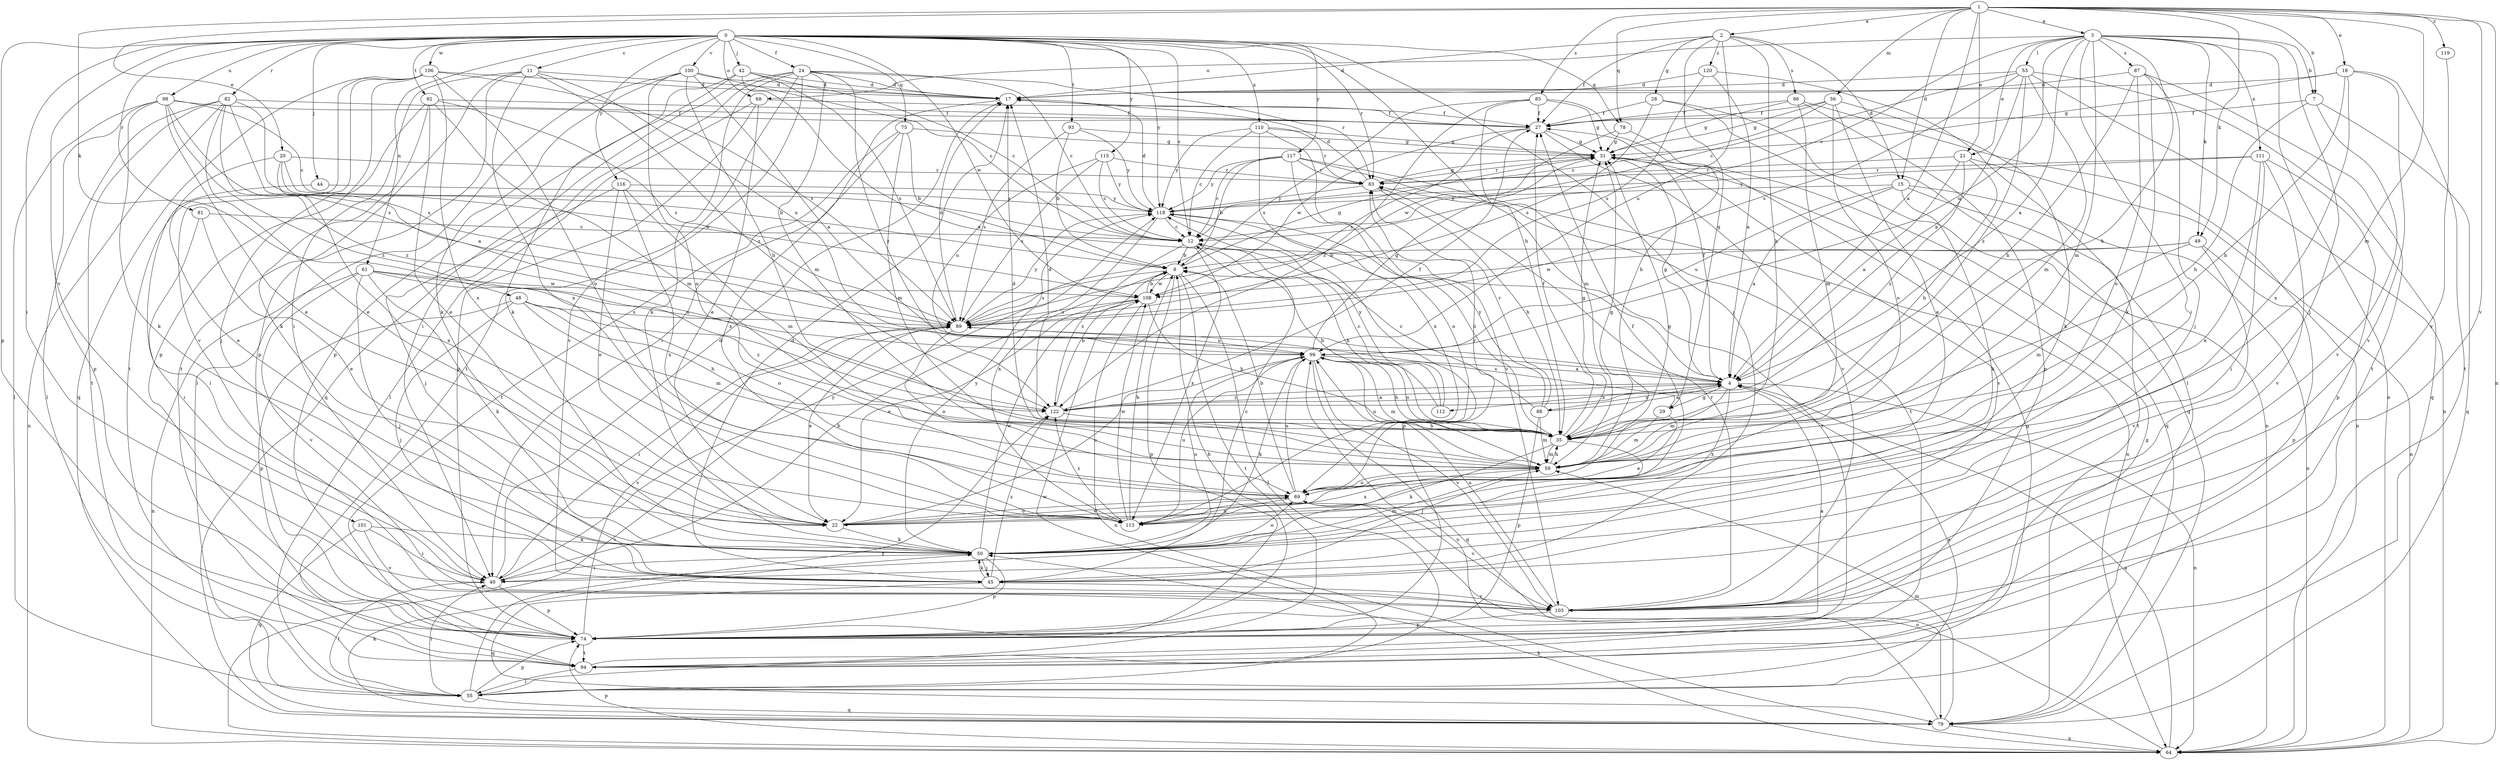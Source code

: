 strict digraph  {
0;
1;
2;
3;
4;
7;
8;
11;
12;
15;
17;
18;
20;
21;
22;
24;
27;
28;
29;
31;
35;
40;
42;
44;
45;
48;
49;
50;
53;
55;
56;
59;
61;
64;
68;
69;
74;
75;
78;
79;
81;
82;
83;
85;
86;
87;
88;
89;
92;
93;
94;
98;
99;
100;
101;
103;
106;
108;
110;
111;
112;
113;
115;
116;
117;
118;
119;
120;
122;
0 -> 11  [label=c];
0 -> 12  [label=c];
0 -> 24  [label=f];
0 -> 35  [label=h];
0 -> 40  [label=i];
0 -> 42  [label=j];
0 -> 44  [label=j];
0 -> 45  [label=j];
0 -> 61  [label=n];
0 -> 68  [label=o];
0 -> 74  [label=p];
0 -> 75  [label=q];
0 -> 78  [label=q];
0 -> 81  [label=r];
0 -> 82  [label=r];
0 -> 83  [label=r];
0 -> 92  [label=t];
0 -> 93  [label=t];
0 -> 98  [label=u];
0 -> 100  [label=v];
0 -> 101  [label=v];
0 -> 106  [label=w];
0 -> 108  [label=w];
0 -> 110  [label=x];
0 -> 115  [label=y];
0 -> 116  [label=y];
0 -> 117  [label=y];
0 -> 118  [label=y];
1 -> 2  [label=a];
1 -> 3  [label=a];
1 -> 4  [label=a];
1 -> 7  [label=b];
1 -> 15  [label=d];
1 -> 18  [label=e];
1 -> 20  [label=e];
1 -> 21  [label=e];
1 -> 48  [label=k];
1 -> 49  [label=k];
1 -> 56  [label=m];
1 -> 59  [label=m];
1 -> 64  [label=n];
1 -> 78  [label=q];
1 -> 85  [label=s];
1 -> 103  [label=v];
1 -> 119  [label=z];
2 -> 15  [label=d];
2 -> 17  [label=d];
2 -> 27  [label=f];
2 -> 28  [label=g];
2 -> 29  [label=g];
2 -> 35  [label=h];
2 -> 86  [label=s];
2 -> 99  [label=u];
2 -> 120  [label=z];
3 -> 4  [label=a];
3 -> 7  [label=b];
3 -> 12  [label=c];
3 -> 21  [label=e];
3 -> 35  [label=h];
3 -> 40  [label=i];
3 -> 45  [label=j];
3 -> 49  [label=k];
3 -> 53  [label=l];
3 -> 59  [label=m];
3 -> 64  [label=n];
3 -> 68  [label=o];
3 -> 87  [label=s];
3 -> 99  [label=u];
3 -> 111  [label=x];
4 -> 27  [label=f];
4 -> 29  [label=g];
4 -> 31  [label=g];
4 -> 59  [label=m];
4 -> 64  [label=n];
4 -> 88  [label=s];
4 -> 112  [label=x];
4 -> 113  [label=x];
4 -> 122  [label=z];
7 -> 27  [label=f];
7 -> 35  [label=h];
7 -> 79  [label=q];
7 -> 103  [label=v];
8 -> 31  [label=g];
8 -> 55  [label=l];
8 -> 74  [label=p];
8 -> 89  [label=s];
8 -> 94  [label=t];
8 -> 108  [label=w];
11 -> 17  [label=d];
11 -> 40  [label=i];
11 -> 74  [label=p];
11 -> 94  [label=t];
11 -> 99  [label=u];
11 -> 113  [label=x];
11 -> 122  [label=z];
12 -> 8  [label=b];
12 -> 35  [label=h];
12 -> 113  [label=x];
12 -> 122  [label=z];
15 -> 4  [label=a];
15 -> 50  [label=k];
15 -> 64  [label=n];
15 -> 94  [label=t];
15 -> 99  [label=u];
15 -> 118  [label=y];
17 -> 27  [label=f];
17 -> 40  [label=i];
18 -> 17  [label=d];
18 -> 31  [label=g];
18 -> 35  [label=h];
18 -> 94  [label=t];
18 -> 103  [label=v];
18 -> 113  [label=x];
20 -> 8  [label=b];
20 -> 22  [label=e];
20 -> 83  [label=r];
20 -> 108  [label=w];
20 -> 113  [label=x];
21 -> 4  [label=a];
21 -> 35  [label=h];
21 -> 64  [label=n];
21 -> 83  [label=r];
21 -> 122  [label=z];
22 -> 50  [label=k];
22 -> 69  [label=o];
22 -> 99  [label=u];
24 -> 12  [label=c];
24 -> 17  [label=d];
24 -> 40  [label=i];
24 -> 50  [label=k];
24 -> 59  [label=m];
24 -> 79  [label=q];
24 -> 83  [label=r];
24 -> 94  [label=t];
24 -> 103  [label=v];
24 -> 122  [label=z];
27 -> 31  [label=g];
27 -> 89  [label=s];
27 -> 103  [label=v];
27 -> 108  [label=w];
28 -> 27  [label=f];
28 -> 64  [label=n];
28 -> 79  [label=q];
28 -> 89  [label=s];
29 -> 22  [label=e];
29 -> 59  [label=m];
29 -> 89  [label=s];
31 -> 83  [label=r];
31 -> 103  [label=v];
35 -> 17  [label=d];
35 -> 27  [label=f];
35 -> 31  [label=g];
35 -> 45  [label=j];
35 -> 50  [label=k];
35 -> 59  [label=m];
35 -> 99  [label=u];
40 -> 8  [label=b];
40 -> 17  [label=d];
40 -> 55  [label=l];
40 -> 74  [label=p];
40 -> 118  [label=y];
42 -> 4  [label=a];
42 -> 12  [label=c];
42 -> 17  [label=d];
42 -> 50  [label=k];
42 -> 74  [label=p];
42 -> 89  [label=s];
44 -> 40  [label=i];
44 -> 118  [label=y];
45 -> 12  [label=c];
45 -> 17  [label=d];
45 -> 50  [label=k];
45 -> 79  [label=q];
45 -> 103  [label=v];
45 -> 122  [label=z];
48 -> 35  [label=h];
48 -> 45  [label=j];
48 -> 59  [label=m];
48 -> 74  [label=p];
48 -> 89  [label=s];
48 -> 122  [label=z];
49 -> 8  [label=b];
49 -> 59  [label=m];
49 -> 74  [label=p];
49 -> 103  [label=v];
49 -> 108  [label=w];
50 -> 40  [label=i];
50 -> 45  [label=j];
50 -> 59  [label=m];
50 -> 69  [label=o];
50 -> 74  [label=p];
50 -> 99  [label=u];
50 -> 108  [label=w];
50 -> 118  [label=y];
53 -> 4  [label=a];
53 -> 12  [label=c];
53 -> 17  [label=d];
53 -> 59  [label=m];
53 -> 64  [label=n];
53 -> 79  [label=q];
53 -> 89  [label=s];
53 -> 122  [label=z];
55 -> 4  [label=a];
55 -> 31  [label=g];
55 -> 40  [label=i];
55 -> 74  [label=p];
55 -> 79  [label=q];
55 -> 108  [label=w];
55 -> 122  [label=z];
56 -> 12  [label=c];
56 -> 22  [label=e];
56 -> 27  [label=f];
56 -> 31  [label=g];
56 -> 50  [label=k];
56 -> 69  [label=o];
59 -> 17  [label=d];
59 -> 31  [label=g];
59 -> 35  [label=h];
59 -> 69  [label=o];
59 -> 99  [label=u];
59 -> 113  [label=x];
61 -> 45  [label=j];
61 -> 50  [label=k];
61 -> 64  [label=n];
61 -> 69  [label=o];
61 -> 99  [label=u];
61 -> 103  [label=v];
61 -> 108  [label=w];
64 -> 4  [label=a];
64 -> 50  [label=k];
64 -> 69  [label=o];
64 -> 74  [label=p];
64 -> 89  [label=s];
68 -> 22  [label=e];
68 -> 27  [label=f];
68 -> 55  [label=l];
68 -> 74  [label=p];
69 -> 8  [label=b];
69 -> 22  [label=e];
69 -> 31  [label=g];
69 -> 83  [label=r];
69 -> 99  [label=u];
69 -> 103  [label=v];
69 -> 113  [label=x];
74 -> 4  [label=a];
74 -> 8  [label=b];
74 -> 89  [label=s];
74 -> 94  [label=t];
75 -> 8  [label=b];
75 -> 31  [label=g];
75 -> 59  [label=m];
75 -> 94  [label=t];
75 -> 113  [label=x];
78 -> 31  [label=g];
78 -> 79  [label=q];
78 -> 108  [label=w];
79 -> 31  [label=g];
79 -> 50  [label=k];
79 -> 59  [label=m];
79 -> 64  [label=n];
79 -> 99  [label=u];
81 -> 12  [label=c];
81 -> 22  [label=e];
81 -> 40  [label=i];
82 -> 4  [label=a];
82 -> 22  [label=e];
82 -> 27  [label=f];
82 -> 55  [label=l];
82 -> 64  [label=n];
82 -> 89  [label=s];
82 -> 94  [label=t];
82 -> 122  [label=z];
83 -> 17  [label=d];
83 -> 31  [label=g];
83 -> 35  [label=h];
83 -> 118  [label=y];
85 -> 27  [label=f];
85 -> 31  [label=g];
85 -> 35  [label=h];
85 -> 59  [label=m];
85 -> 89  [label=s];
85 -> 122  [label=z];
86 -> 27  [label=f];
86 -> 31  [label=g];
86 -> 59  [label=m];
86 -> 64  [label=n];
86 -> 74  [label=p];
87 -> 17  [label=d];
87 -> 35  [label=h];
87 -> 45  [label=j];
87 -> 50  [label=k];
87 -> 69  [label=o];
87 -> 94  [label=t];
88 -> 4  [label=a];
88 -> 12  [label=c];
88 -> 59  [label=m];
88 -> 74  [label=p];
88 -> 83  [label=r];
88 -> 118  [label=y];
89 -> 17  [label=d];
89 -> 22  [label=e];
89 -> 40  [label=i];
89 -> 69  [label=o];
89 -> 99  [label=u];
89 -> 118  [label=y];
92 -> 22  [label=e];
92 -> 27  [label=f];
92 -> 45  [label=j];
92 -> 50  [label=k];
92 -> 59  [label=m];
92 -> 89  [label=s];
93 -> 8  [label=b];
93 -> 31  [label=g];
93 -> 89  [label=s];
93 -> 118  [label=y];
94 -> 55  [label=l];
94 -> 83  [label=r];
98 -> 12  [label=c];
98 -> 22  [label=e];
98 -> 27  [label=f];
98 -> 50  [label=k];
98 -> 55  [label=l];
98 -> 74  [label=p];
98 -> 89  [label=s];
98 -> 122  [label=z];
99 -> 4  [label=a];
99 -> 31  [label=g];
99 -> 35  [label=h];
99 -> 50  [label=k];
99 -> 59  [label=m];
99 -> 79  [label=q];
99 -> 103  [label=v];
100 -> 4  [label=a];
100 -> 12  [label=c];
100 -> 17  [label=d];
100 -> 35  [label=h];
100 -> 50  [label=k];
100 -> 55  [label=l];
100 -> 69  [label=o];
101 -> 40  [label=i];
101 -> 50  [label=k];
101 -> 79  [label=q];
101 -> 103  [label=v];
103 -> 74  [label=p];
103 -> 83  [label=r];
103 -> 99  [label=u];
106 -> 17  [label=d];
106 -> 69  [label=o];
106 -> 74  [label=p];
106 -> 79  [label=q];
106 -> 89  [label=s];
106 -> 94  [label=t];
106 -> 103  [label=v];
106 -> 113  [label=x];
108 -> 8  [label=b];
108 -> 22  [label=e];
108 -> 35  [label=h];
108 -> 64  [label=n];
108 -> 89  [label=s];
110 -> 12  [label=c];
110 -> 31  [label=g];
110 -> 83  [label=r];
110 -> 103  [label=v];
110 -> 113  [label=x];
110 -> 118  [label=y];
111 -> 22  [label=e];
111 -> 40  [label=i];
111 -> 74  [label=p];
111 -> 83  [label=r];
111 -> 103  [label=v];
111 -> 118  [label=y];
112 -> 8  [label=b];
112 -> 12  [label=c];
112 -> 118  [label=y];
113 -> 8  [label=b];
113 -> 27  [label=f];
113 -> 99  [label=u];
113 -> 108  [label=w];
113 -> 122  [label=z];
115 -> 12  [label=c];
115 -> 83  [label=r];
115 -> 89  [label=s];
115 -> 99  [label=u];
115 -> 118  [label=y];
116 -> 22  [label=e];
116 -> 45  [label=j];
116 -> 59  [label=m];
116 -> 113  [label=x];
116 -> 118  [label=y];
117 -> 8  [label=b];
117 -> 12  [label=c];
117 -> 64  [label=n];
117 -> 69  [label=o];
117 -> 83  [label=r];
117 -> 94  [label=t];
117 -> 118  [label=y];
118 -> 12  [label=c];
118 -> 17  [label=d];
118 -> 35  [label=h];
118 -> 74  [label=p];
118 -> 113  [label=x];
119 -> 103  [label=v];
120 -> 4  [label=a];
120 -> 17  [label=d];
120 -> 55  [label=l];
120 -> 89  [label=s];
122 -> 4  [label=a];
122 -> 8  [label=b];
122 -> 27  [label=f];
122 -> 35  [label=h];
}
